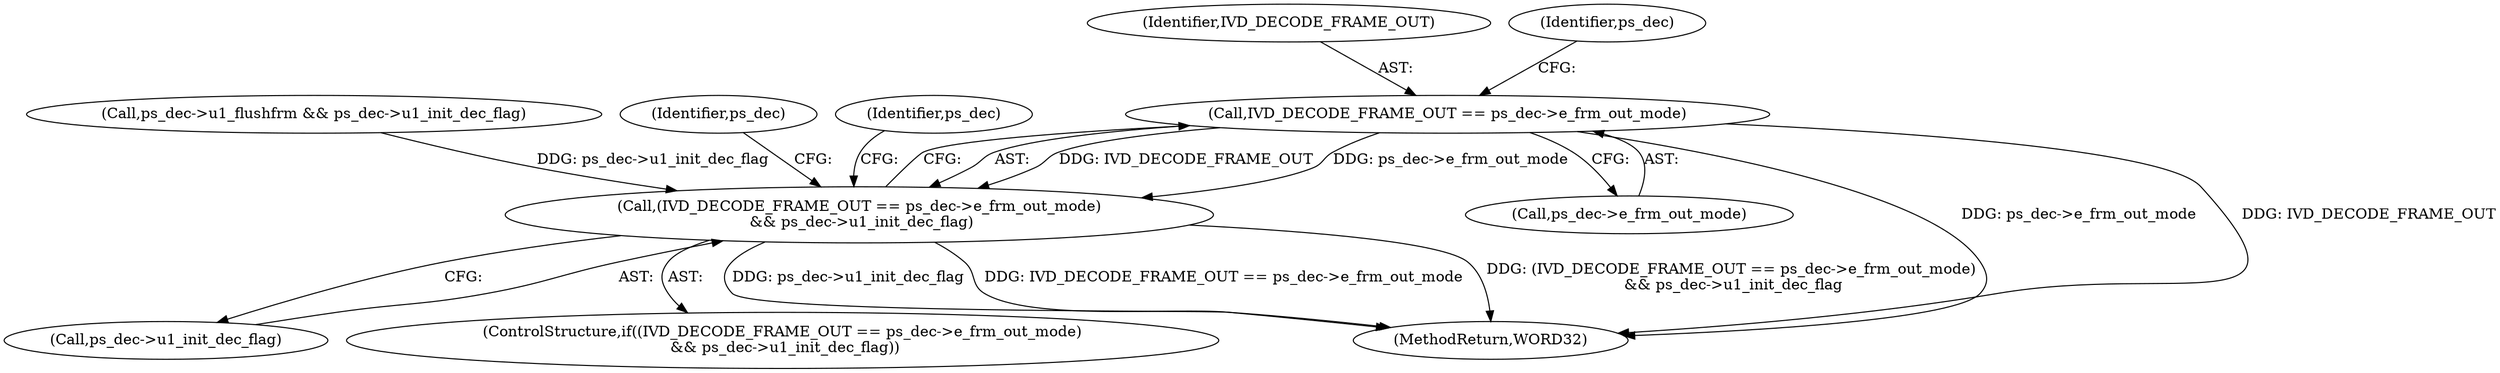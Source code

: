 digraph "0_Android_7554755536019e439433c515eeb44e701fb3bfb2@pointer" {
"1001972" [label="(Call,IVD_DECODE_FRAME_OUT == ps_dec->e_frm_out_mode)"];
"1001971" [label="(Call,(IVD_DECODE_FRAME_OUT == ps_dec->e_frm_out_mode)\n && ps_dec->u1_init_dec_flag)"];
"1001972" [label="(Call,IVD_DECODE_FRAME_OUT == ps_dec->e_frm_out_mode)"];
"1001974" [label="(Call,ps_dec->e_frm_out_mode)"];
"1000705" [label="(Call,ps_dec->u1_flushfrm && ps_dec->u1_init_dec_flag)"];
"1001973" [label="(Identifier,IVD_DECODE_FRAME_OUT)"];
"1002010" [label="(Identifier,ps_dec)"];
"1001970" [label="(ControlStructure,if((IVD_DECODE_FRAME_OUT == ps_dec->e_frm_out_mode)\n && ps_dec->u1_init_dec_flag))"];
"1001971" [label="(Call,(IVD_DECODE_FRAME_OUT == ps_dec->e_frm_out_mode)\n && ps_dec->u1_init_dec_flag)"];
"1001982" [label="(Identifier,ps_dec)"];
"1001978" [label="(Identifier,ps_dec)"];
"1002129" [label="(MethodReturn,WORD32)"];
"1001977" [label="(Call,ps_dec->u1_init_dec_flag)"];
"1001972" -> "1001971"  [label="AST: "];
"1001972" -> "1001974"  [label="CFG: "];
"1001973" -> "1001972"  [label="AST: "];
"1001974" -> "1001972"  [label="AST: "];
"1001978" -> "1001972"  [label="CFG: "];
"1001971" -> "1001972"  [label="CFG: "];
"1001972" -> "1002129"  [label="DDG: ps_dec->e_frm_out_mode"];
"1001972" -> "1002129"  [label="DDG: IVD_DECODE_FRAME_OUT"];
"1001972" -> "1001971"  [label="DDG: IVD_DECODE_FRAME_OUT"];
"1001972" -> "1001971"  [label="DDG: ps_dec->e_frm_out_mode"];
"1001971" -> "1001970"  [label="AST: "];
"1001971" -> "1001977"  [label="CFG: "];
"1001977" -> "1001971"  [label="AST: "];
"1001982" -> "1001971"  [label="CFG: "];
"1002010" -> "1001971"  [label="CFG: "];
"1001971" -> "1002129"  [label="DDG: (IVD_DECODE_FRAME_OUT == ps_dec->e_frm_out_mode)\n && ps_dec->u1_init_dec_flag"];
"1001971" -> "1002129"  [label="DDG: ps_dec->u1_init_dec_flag"];
"1001971" -> "1002129"  [label="DDG: IVD_DECODE_FRAME_OUT == ps_dec->e_frm_out_mode"];
"1000705" -> "1001971"  [label="DDG: ps_dec->u1_init_dec_flag"];
}

